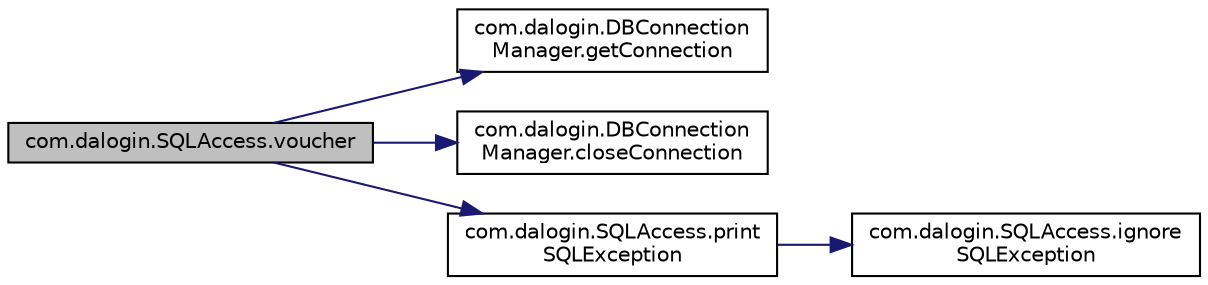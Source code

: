 digraph "com.dalogin.SQLAccess.voucher"
{
  edge [fontname="Helvetica",fontsize="10",labelfontname="Helvetica",labelfontsize="10"];
  node [fontname="Helvetica",fontsize="10",shape=record];
  rankdir="LR";
  Node168 [label="com.dalogin.SQLAccess.voucher",height=0.2,width=0.4,color="black", fillcolor="grey75", style="filled", fontcolor="black"];
  Node168 -> Node169 [color="midnightblue",fontsize="10",style="solid",fontname="Helvetica"];
  Node169 [label="com.dalogin.DBConnection\lManager.getConnection",height=0.2,width=0.4,color="black", fillcolor="white", style="filled",URL="$classcom_1_1dalogin_1_1_d_b_connection_manager.html#a36917ade7183181ab00d32c126915db7"];
  Node168 -> Node170 [color="midnightblue",fontsize="10",style="solid",fontname="Helvetica"];
  Node170 [label="com.dalogin.DBConnection\lManager.closeConnection",height=0.2,width=0.4,color="black", fillcolor="white", style="filled",URL="$classcom_1_1dalogin_1_1_d_b_connection_manager.html#a525be4a64e02f21c1b4bd1d53ca73cc0"];
  Node168 -> Node171 [color="midnightblue",fontsize="10",style="solid",fontname="Helvetica"];
  Node171 [label="com.dalogin.SQLAccess.print\lSQLException",height=0.2,width=0.4,color="black", fillcolor="white", style="filled",URL="$classcom_1_1dalogin_1_1_s_q_l_access.html#af8b3800dccdc19311562efdb7bc1564d"];
  Node171 -> Node172 [color="midnightblue",fontsize="10",style="solid",fontname="Helvetica"];
  Node172 [label="com.dalogin.SQLAccess.ignore\lSQLException",height=0.2,width=0.4,color="black", fillcolor="white", style="filled",URL="$classcom_1_1dalogin_1_1_s_q_l_access.html#a294bf0428542df2a5015774d5b3a8585"];
}
